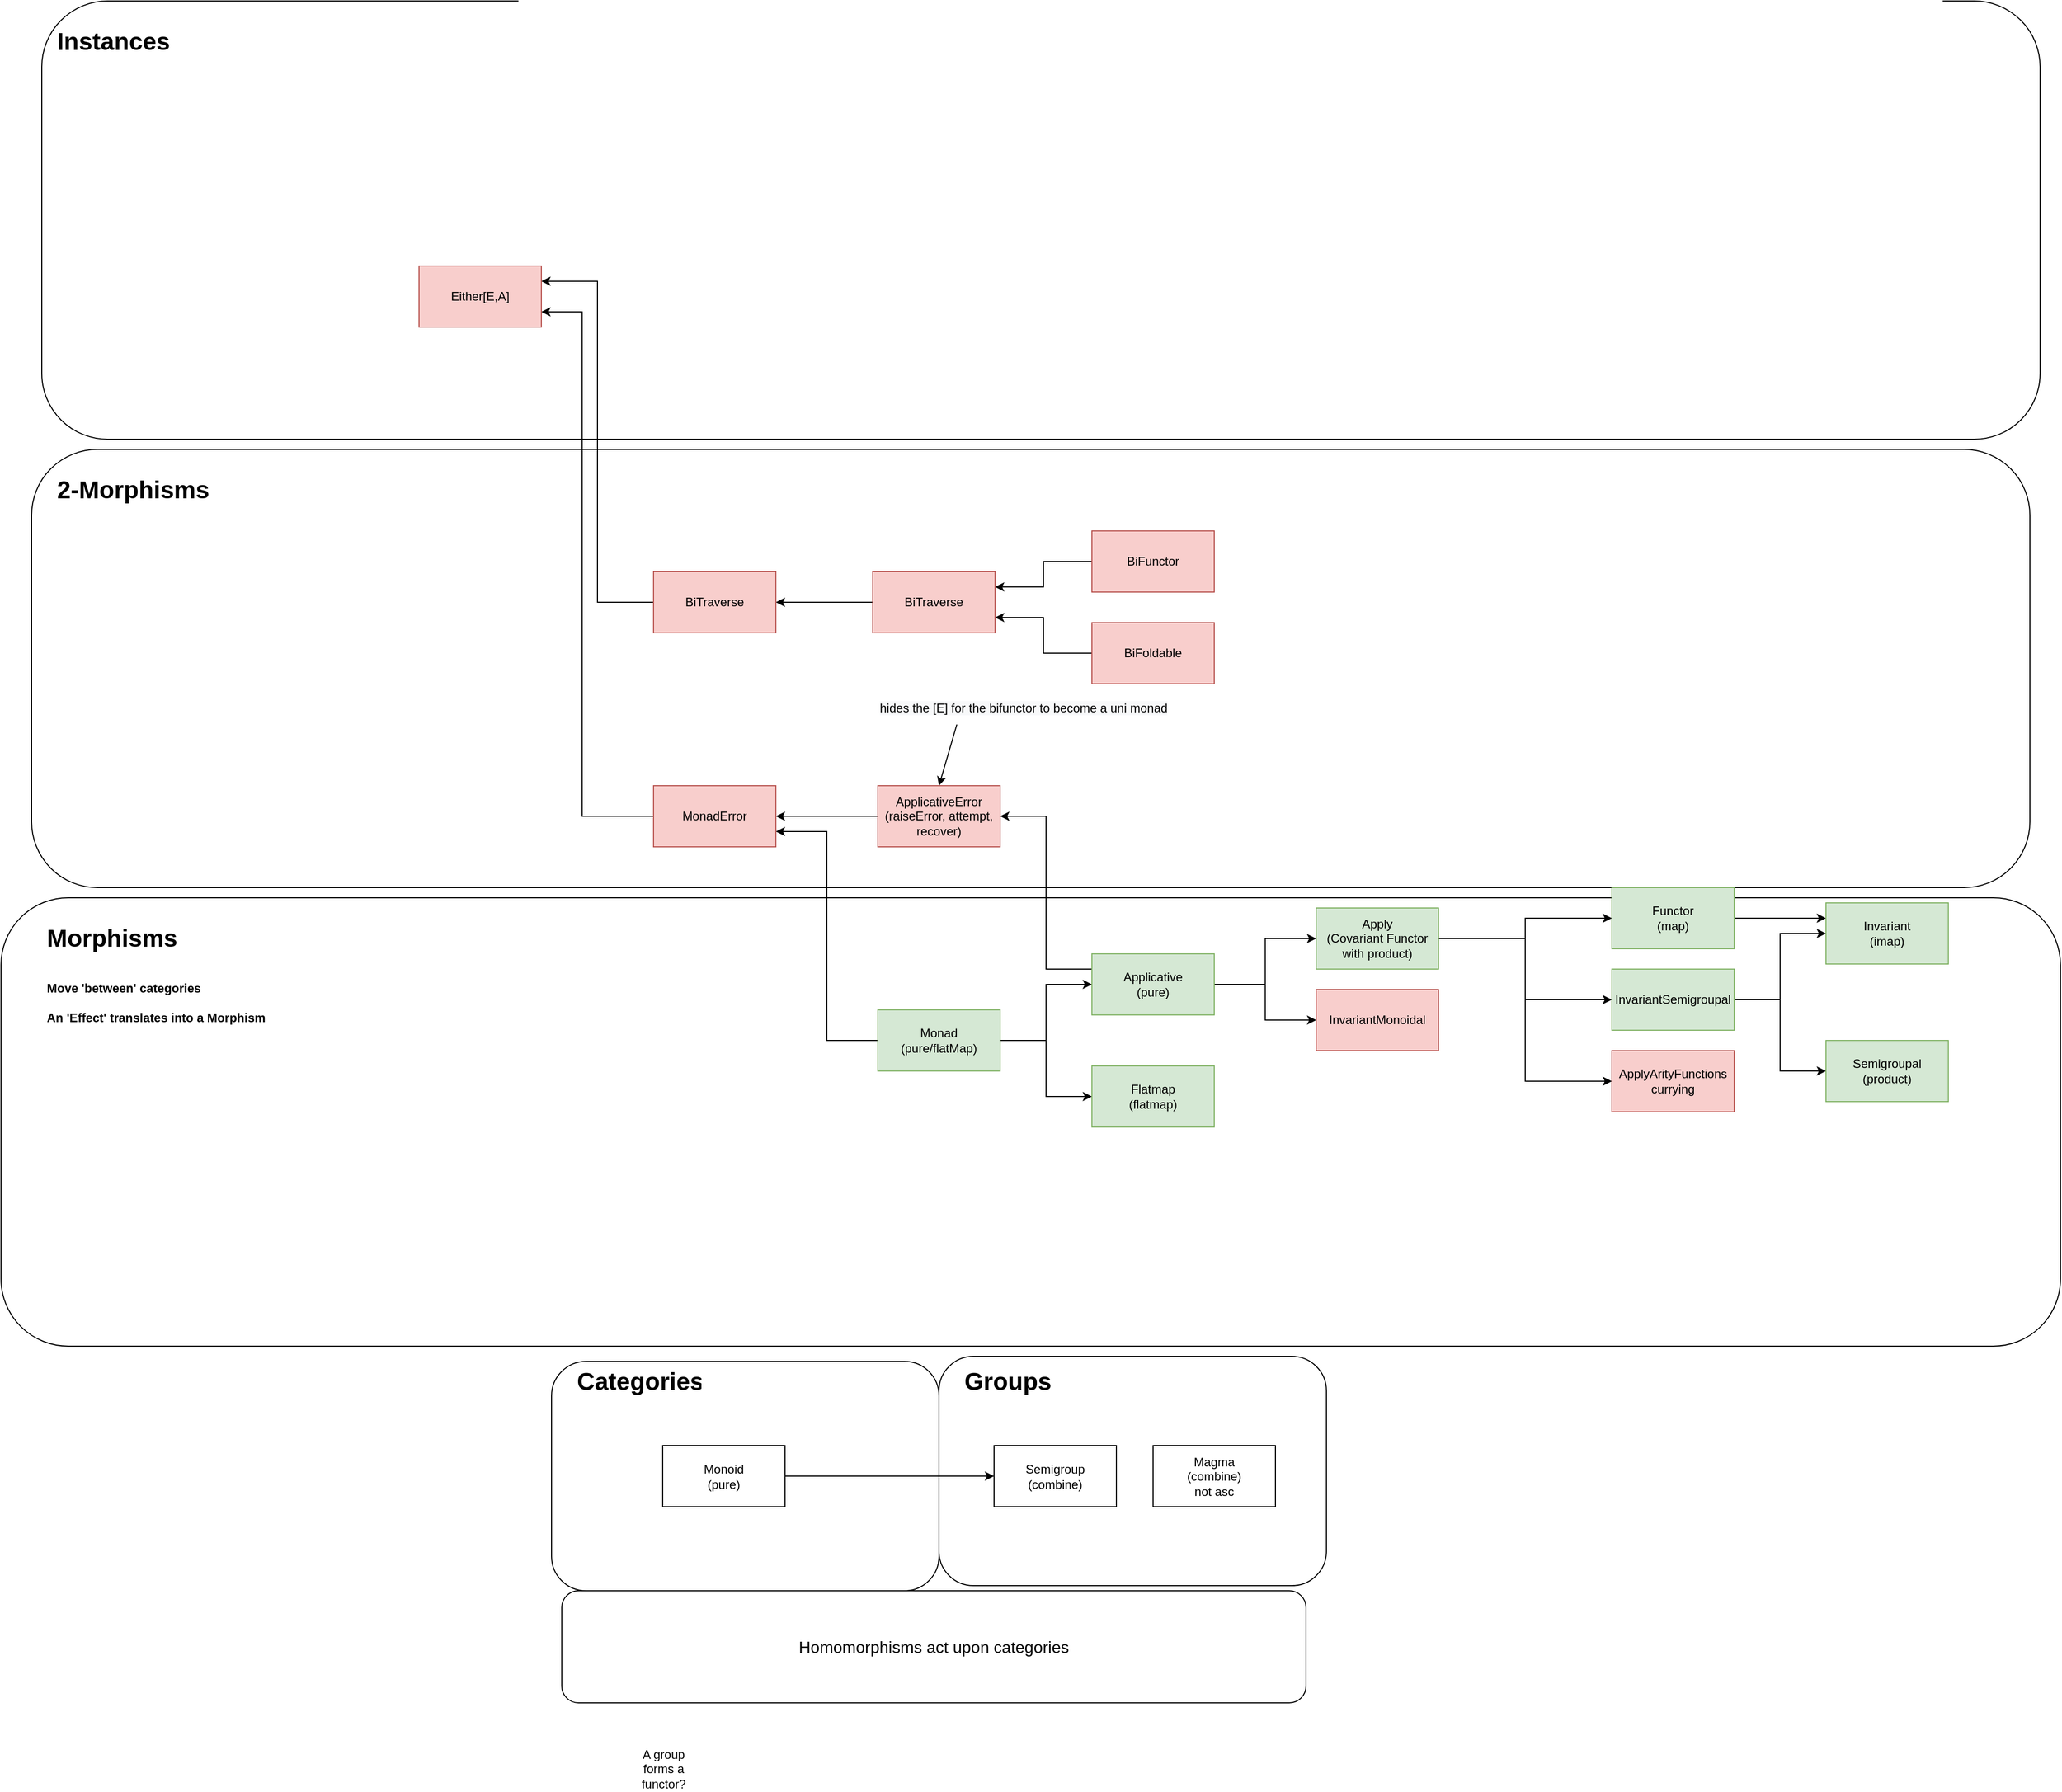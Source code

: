 <mxfile version="18.0.0" type="device" pages="5"><diagram id="tPDxc9v9lSpUtl4Dx5MV" name="Initial Big Picture"><mxGraphModel dx="3039" dy="2923" grid="1" gridSize="10" guides="1" tooltips="1" connect="1" arrows="1" fold="1" page="1" pageScale="1" pageWidth="827" pageHeight="1169" math="0" shadow="0"><root><mxCell id="0"/><mxCell id="1" parent="0"/><mxCell id="ZTy6YC7cmcePrKpkChAu-18" value="" style="rounded=1;whiteSpace=wrap;html=1;" vertex="1" parent="1"><mxGeometry x="-520" y="-780" width="1960" height="430" as="geometry"/></mxCell><mxCell id="ZTy6YC7cmcePrKpkChAu-5" value="" style="rounded=1;whiteSpace=wrap;html=1;" vertex="1" parent="1"><mxGeometry x="-530" y="-340" width="1960" height="430" as="geometry"/></mxCell><mxCell id="SYRuZCGkE4XY62bZMih8-19" value="" style="rounded=1;whiteSpace=wrap;html=1;fontSize=12;" parent="1" vertex="1"><mxGeometry x="360" y="550" width="380" height="225" as="geometry"/></mxCell><mxCell id="SYRuZCGkE4XY62bZMih8-18" value="" style="rounded=1;whiteSpace=wrap;html=1;fontSize=12;" parent="1" vertex="1"><mxGeometry x="-20" y="555" width="380" height="225" as="geometry"/></mxCell><mxCell id="SYRuZCGkE4XY62bZMih8-17" value="" style="rounded=1;whiteSpace=wrap;html=1;fontSize=12;" parent="1" vertex="1"><mxGeometry x="-560" y="100" width="2020" height="440" as="geometry"/></mxCell><mxCell id="SYRuZCGkE4XY62bZMih8-8" style="edgeStyle=orthogonalEdgeStyle;rounded=0;orthogonalLoop=1;jettySize=auto;html=1;exitX=1;exitY=0.5;exitDx=0;exitDy=0;entryX=0;entryY=0.5;entryDx=0;entryDy=0;" parent="1" source="SYRuZCGkE4XY62bZMih8-2" target="SYRuZCGkE4XY62bZMih8-4" edge="1"><mxGeometry relative="1" as="geometry"/></mxCell><mxCell id="SYRuZCGkE4XY62bZMih8-9" style="edgeStyle=orthogonalEdgeStyle;rounded=0;orthogonalLoop=1;jettySize=auto;html=1;exitX=1;exitY=0.5;exitDx=0;exitDy=0;entryX=0;entryY=0.5;entryDx=0;entryDy=0;" parent="1" source="SYRuZCGkE4XY62bZMih8-2" target="SYRuZCGkE4XY62bZMih8-5" edge="1"><mxGeometry relative="1" as="geometry"/></mxCell><mxCell id="ZTy6YC7cmcePrKpkChAu-13" style="edgeStyle=orthogonalEdgeStyle;rounded=0;orthogonalLoop=1;jettySize=auto;html=1;exitX=0;exitY=0.5;exitDx=0;exitDy=0;entryX=1;entryY=0.75;entryDx=0;entryDy=0;" edge="1" parent="1" source="SYRuZCGkE4XY62bZMih8-2" target="ZTy6YC7cmcePrKpkChAu-11"><mxGeometry relative="1" as="geometry"/></mxCell><mxCell id="SYRuZCGkE4XY62bZMih8-2" value="Monad&lt;br&gt;(pure/flatMap)" style="rounded=0;whiteSpace=wrap;html=1;fillColor=#d5e8d4;strokeColor=#82b366;" parent="1" vertex="1"><mxGeometry x="300" y="210" width="120" height="60" as="geometry"/></mxCell><mxCell id="PZJYlTm5zODsS6bDQU0A-1" style="edgeStyle=orthogonalEdgeStyle;rounded=0;orthogonalLoop=1;jettySize=auto;html=1;exitX=1;exitY=0.5;exitDx=0;exitDy=0;entryX=0;entryY=0.25;entryDx=0;entryDy=0;" parent="1" source="SYRuZCGkE4XY62bZMih8-3" target="IX9wRJVFFyIBy6qrrsnu-10" edge="1"><mxGeometry relative="1" as="geometry"/></mxCell><mxCell id="SYRuZCGkE4XY62bZMih8-3" value="Functor&lt;br&gt;(map)" style="rounded=0;whiteSpace=wrap;html=1;fillColor=#d5e8d4;strokeColor=#82b366;" parent="1" vertex="1"><mxGeometry x="1020" y="90" width="120" height="60" as="geometry"/></mxCell><mxCell id="IX9wRJVFFyIBy6qrrsnu-5" style="edgeStyle=orthogonalEdgeStyle;rounded=0;orthogonalLoop=1;jettySize=auto;html=1;exitX=1;exitY=0.5;exitDx=0;exitDy=0;entryX=0;entryY=0.5;entryDx=0;entryDy=0;" parent="1" source="SYRuZCGkE4XY62bZMih8-4" target="IX9wRJVFFyIBy6qrrsnu-1" edge="1"><mxGeometry relative="1" as="geometry"/></mxCell><mxCell id="IX9wRJVFFyIBy6qrrsnu-6" style="edgeStyle=orthogonalEdgeStyle;rounded=0;orthogonalLoop=1;jettySize=auto;html=1;exitX=1;exitY=0.5;exitDx=0;exitDy=0;entryX=0;entryY=0.5;entryDx=0;entryDy=0;" parent="1" source="SYRuZCGkE4XY62bZMih8-4" target="IX9wRJVFFyIBy6qrrsnu-2" edge="1"><mxGeometry relative="1" as="geometry"/></mxCell><mxCell id="ZTy6YC7cmcePrKpkChAu-10" style="edgeStyle=orthogonalEdgeStyle;rounded=0;orthogonalLoop=1;jettySize=auto;html=1;exitX=0;exitY=0.25;exitDx=0;exitDy=0;entryX=1;entryY=0.5;entryDx=0;entryDy=0;" edge="1" parent="1" source="SYRuZCGkE4XY62bZMih8-4" target="ZTy6YC7cmcePrKpkChAu-6"><mxGeometry relative="1" as="geometry"/></mxCell><mxCell id="SYRuZCGkE4XY62bZMih8-4" value="Applicative&lt;br&gt;(pure)" style="rounded=0;whiteSpace=wrap;html=1;fillColor=#d5e8d4;strokeColor=#82b366;" parent="1" vertex="1"><mxGeometry x="510" y="155" width="120" height="60" as="geometry"/></mxCell><mxCell id="SYRuZCGkE4XY62bZMih8-5" value="Flatmap&lt;br&gt;(flatmap)" style="rounded=0;whiteSpace=wrap;html=1;fillColor=#d5e8d4;strokeColor=#82b366;" parent="1" vertex="1"><mxGeometry x="510" y="265" width="120" height="60" as="geometry"/></mxCell><mxCell id="SYRuZCGkE4XY62bZMih8-12" style="edgeStyle=orthogonalEdgeStyle;rounded=0;orthogonalLoop=1;jettySize=auto;html=1;exitX=1;exitY=0.5;exitDx=0;exitDy=0;entryX=0;entryY=0.5;entryDx=0;entryDy=0;" parent="1" source="SYRuZCGkE4XY62bZMih8-10" target="SYRuZCGkE4XY62bZMih8-11" edge="1"><mxGeometry relative="1" as="geometry"/></mxCell><mxCell id="SYRuZCGkE4XY62bZMih8-10" value="Monoid&lt;br&gt;(pure)" style="rounded=0;whiteSpace=wrap;html=1;" parent="1" vertex="1"><mxGeometry x="89" y="637.5" width="120" height="60" as="geometry"/></mxCell><mxCell id="SYRuZCGkE4XY62bZMih8-11" value="Semigroup&lt;br&gt;(combine)" style="rounded=0;whiteSpace=wrap;html=1;" parent="1" vertex="1"><mxGeometry x="414" y="637.5" width="120" height="60" as="geometry"/></mxCell><mxCell id="SYRuZCGkE4XY62bZMih8-15" value="&lt;h1&gt;&lt;font style=&quot;font-size: 24px;&quot;&gt;Morphisms&lt;br&gt;&lt;/font&gt;&lt;/h1&gt;&lt;h1&gt;&lt;font style=&quot;font-size: 12px;&quot;&gt;Move 'between' categories&lt;br&gt;An 'Effect' translates into a Morphism&lt;br&gt;&lt;/font&gt;&lt;/h1&gt;" style="text;html=1;strokeColor=none;fillColor=none;spacing=5;spacingTop=-20;whiteSpace=wrap;overflow=hidden;rounded=0;" parent="1" vertex="1"><mxGeometry x="-520" y="120" width="290" height="110" as="geometry"/></mxCell><mxCell id="SYRuZCGkE4XY62bZMih8-16" value="&lt;h1&gt;&lt;font style=&quot;&quot;&gt;Categories&lt;/font&gt;&lt;font style=&quot;font-size: 12px;&quot;&gt;&lt;br&gt;&lt;/font&gt;&lt;/h1&gt;" style="text;html=1;strokeColor=none;fillColor=none;spacing=5;spacingTop=-20;whiteSpace=wrap;overflow=hidden;rounded=0;" parent="1" vertex="1"><mxGeometry y="555" width="130" height="60" as="geometry"/></mxCell><mxCell id="SYRuZCGkE4XY62bZMih8-20" value="&lt;h1&gt;&lt;font style=&quot;&quot;&gt;Groups&lt;/font&gt;&lt;br&gt;&lt;/h1&gt;" style="text;html=1;strokeColor=none;fillColor=none;spacing=5;spacingTop=-20;whiteSpace=wrap;overflow=hidden;rounded=0;" parent="1" vertex="1"><mxGeometry x="380" y="555" width="130" height="60" as="geometry"/></mxCell><mxCell id="SYRuZCGkE4XY62bZMih8-22" value="&lt;font size=&quot;3&quot;&gt;Homomorphisms act upon categories&lt;/font&gt;" style="rounded=1;whiteSpace=wrap;html=1;fontSize=12;" parent="1" vertex="1"><mxGeometry x="-10" y="780" width="730" height="110" as="geometry"/></mxCell><mxCell id="IX9wRJVFFyIBy6qrrsnu-3" style="edgeStyle=orthogonalEdgeStyle;rounded=0;orthogonalLoop=1;jettySize=auto;html=1;exitX=1;exitY=0.5;exitDx=0;exitDy=0;" parent="1" source="IX9wRJVFFyIBy6qrrsnu-1" target="SYRuZCGkE4XY62bZMih8-3" edge="1"><mxGeometry relative="1" as="geometry"/></mxCell><mxCell id="IX9wRJVFFyIBy6qrrsnu-7" style="edgeStyle=orthogonalEdgeStyle;rounded=0;orthogonalLoop=1;jettySize=auto;html=1;exitX=1;exitY=0.5;exitDx=0;exitDy=0;entryX=0;entryY=0.5;entryDx=0;entryDy=0;" parent="1" source="IX9wRJVFFyIBy6qrrsnu-1" target="IX9wRJVFFyIBy6qrrsnu-4" edge="1"><mxGeometry relative="1" as="geometry"/></mxCell><mxCell id="IX9wRJVFFyIBy6qrrsnu-14" style="edgeStyle=orthogonalEdgeStyle;rounded=0;orthogonalLoop=1;jettySize=auto;html=1;exitX=1;exitY=0.5;exitDx=0;exitDy=0;entryX=0;entryY=0.5;entryDx=0;entryDy=0;" parent="1" source="IX9wRJVFFyIBy6qrrsnu-1" target="IX9wRJVFFyIBy6qrrsnu-8" edge="1"><mxGeometry relative="1" as="geometry"/></mxCell><mxCell id="IX9wRJVFFyIBy6qrrsnu-1" value="Apply&lt;br&gt;(Covariant Functor with product)" style="rounded=0;whiteSpace=wrap;html=1;fillColor=#d5e8d4;strokeColor=#82b366;" parent="1" vertex="1"><mxGeometry x="730" y="110" width="120" height="60" as="geometry"/></mxCell><mxCell id="IX9wRJVFFyIBy6qrrsnu-2" value="InvariantMonoidal" style="rounded=0;whiteSpace=wrap;html=1;fillColor=#f8cecc;strokeColor=#b85450;" parent="1" vertex="1"><mxGeometry x="730" y="190" width="120" height="60" as="geometry"/></mxCell><mxCell id="IX9wRJVFFyIBy6qrrsnu-11" style="edgeStyle=orthogonalEdgeStyle;rounded=0;orthogonalLoop=1;jettySize=auto;html=1;exitX=1;exitY=0.5;exitDx=0;exitDy=0;entryX=0;entryY=0.5;entryDx=0;entryDy=0;" parent="1" source="IX9wRJVFFyIBy6qrrsnu-4" target="IX9wRJVFFyIBy6qrrsnu-9" edge="1"><mxGeometry relative="1" as="geometry"/></mxCell><mxCell id="IX9wRJVFFyIBy6qrrsnu-12" style="edgeStyle=orthogonalEdgeStyle;rounded=0;orthogonalLoop=1;jettySize=auto;html=1;exitX=1;exitY=0.5;exitDx=0;exitDy=0;entryX=0;entryY=0.5;entryDx=0;entryDy=0;" parent="1" source="IX9wRJVFFyIBy6qrrsnu-4" target="IX9wRJVFFyIBy6qrrsnu-10" edge="1"><mxGeometry relative="1" as="geometry"/></mxCell><mxCell id="IX9wRJVFFyIBy6qrrsnu-4" value="InvariantSemigroupal&lt;br&gt;" style="rounded=0;whiteSpace=wrap;html=1;fillColor=#d5e8d4;strokeColor=#82b366;" parent="1" vertex="1"><mxGeometry x="1020" y="170" width="120" height="60" as="geometry"/></mxCell><mxCell id="IX9wRJVFFyIBy6qrrsnu-8" value="ApplyArityFunctions&lt;br&gt;currying" style="rounded=0;whiteSpace=wrap;html=1;fillColor=#f8cecc;strokeColor=#b85450;" parent="1" vertex="1"><mxGeometry x="1020" y="250" width="120" height="60" as="geometry"/></mxCell><mxCell id="IX9wRJVFFyIBy6qrrsnu-9" value="Semigroupal (product)" style="rounded=0;whiteSpace=wrap;html=1;fillColor=#d5e8d4;strokeColor=#82b366;" parent="1" vertex="1"><mxGeometry x="1230" y="240" width="120" height="60" as="geometry"/></mxCell><mxCell id="IX9wRJVFFyIBy6qrrsnu-10" value="Invariant &lt;br&gt;(imap)" style="rounded=0;whiteSpace=wrap;html=1;fillColor=#d5e8d4;strokeColor=#82b366;" parent="1" vertex="1"><mxGeometry x="1230" y="105" width="120" height="60" as="geometry"/></mxCell><mxCell id="IX9wRJVFFyIBy6qrrsnu-13" value="A group forms a functor?" style="text;html=1;strokeColor=none;fillColor=none;align=center;verticalAlign=middle;whiteSpace=wrap;rounded=0;" parent="1" vertex="1"><mxGeometry x="60" y="940" width="60" height="30" as="geometry"/></mxCell><mxCell id="RumCb3gB7w_LCwyLgDib-1" value="Magma&lt;br&gt;(combine)&lt;br&gt;not asc" style="rounded=0;whiteSpace=wrap;html=1;" parent="1" vertex="1"><mxGeometry x="570" y="637.5" width="120" height="60" as="geometry"/></mxCell><mxCell id="ZTy6YC7cmcePrKpkChAu-15" style="edgeStyle=orthogonalEdgeStyle;rounded=0;orthogonalLoop=1;jettySize=auto;html=1;exitX=0;exitY=0.5;exitDx=0;exitDy=0;entryX=1;entryY=0.25;entryDx=0;entryDy=0;fontSize=24;" edge="1" parent="1" source="ZTy6YC7cmcePrKpkChAu-1" target="ZTy6YC7cmcePrKpkChAu-3"><mxGeometry relative="1" as="geometry"/></mxCell><mxCell id="ZTy6YC7cmcePrKpkChAu-1" value="BiFunctor" style="rounded=0;whiteSpace=wrap;html=1;fillColor=#f8cecc;strokeColor=#b85450;" vertex="1" parent="1"><mxGeometry x="510" y="-260" width="120" height="60" as="geometry"/></mxCell><mxCell id="ZTy6YC7cmcePrKpkChAu-16" style="edgeStyle=orthogonalEdgeStyle;rounded=0;orthogonalLoop=1;jettySize=auto;html=1;exitX=0;exitY=0.5;exitDx=0;exitDy=0;entryX=1;entryY=0.75;entryDx=0;entryDy=0;fontSize=24;" edge="1" parent="1" source="ZTy6YC7cmcePrKpkChAu-2" target="ZTy6YC7cmcePrKpkChAu-3"><mxGeometry relative="1" as="geometry"/></mxCell><mxCell id="ZTy6YC7cmcePrKpkChAu-2" value="BiFoldable" style="rounded=0;whiteSpace=wrap;html=1;fillColor=#f8cecc;strokeColor=#b85450;" vertex="1" parent="1"><mxGeometry x="510" y="-170" width="120" height="60" as="geometry"/></mxCell><mxCell id="ZTy6YC7cmcePrKpkChAu-17" style="edgeStyle=orthogonalEdgeStyle;rounded=0;orthogonalLoop=1;jettySize=auto;html=1;exitX=0;exitY=0.5;exitDx=0;exitDy=0;entryX=1;entryY=0.5;entryDx=0;entryDy=0;fontSize=24;" edge="1" parent="1" source="ZTy6YC7cmcePrKpkChAu-3" target="ZTy6YC7cmcePrKpkChAu-4"><mxGeometry relative="1" as="geometry"/></mxCell><mxCell id="ZTy6YC7cmcePrKpkChAu-3" value="BiTraverse" style="rounded=0;whiteSpace=wrap;html=1;fillColor=#f8cecc;strokeColor=#b85450;" vertex="1" parent="1"><mxGeometry x="295" y="-220" width="120" height="60" as="geometry"/></mxCell><mxCell id="ZTy6YC7cmcePrKpkChAu-21" style="edgeStyle=orthogonalEdgeStyle;rounded=0;orthogonalLoop=1;jettySize=auto;html=1;exitX=0;exitY=0.5;exitDx=0;exitDy=0;entryX=1;entryY=0.25;entryDx=0;entryDy=0;fontSize=24;" edge="1" parent="1" source="ZTy6YC7cmcePrKpkChAu-4" target="ZTy6YC7cmcePrKpkChAu-20"><mxGeometry relative="1" as="geometry"/></mxCell><mxCell id="ZTy6YC7cmcePrKpkChAu-4" value="BiTraverse" style="rounded=0;whiteSpace=wrap;html=1;fillColor=#f8cecc;strokeColor=#b85450;" vertex="1" parent="1"><mxGeometry x="80" y="-220" width="120" height="60" as="geometry"/></mxCell><mxCell id="ZTy6YC7cmcePrKpkChAu-12" style="edgeStyle=orthogonalEdgeStyle;rounded=0;orthogonalLoop=1;jettySize=auto;html=1;exitX=0;exitY=0.5;exitDx=0;exitDy=0;entryX=1;entryY=0.5;entryDx=0;entryDy=0;" edge="1" parent="1" source="ZTy6YC7cmcePrKpkChAu-6" target="ZTy6YC7cmcePrKpkChAu-11"><mxGeometry relative="1" as="geometry"/></mxCell><mxCell id="ZTy6YC7cmcePrKpkChAu-6" value="ApplicativeError&lt;br&gt;(raiseError, attempt, recover)&lt;br&gt;" style="rounded=0;whiteSpace=wrap;html=1;fillColor=#f8cecc;strokeColor=#b85450;" vertex="1" parent="1"><mxGeometry x="300" y="-10" width="120" height="60" as="geometry"/></mxCell><mxCell id="ZTy6YC7cmcePrKpkChAu-7" value="&lt;meta charset=&quot;utf-8&quot;&gt;&lt;span style=&quot;color: rgb(0, 0, 0); font-family: Helvetica; font-size: 12px; font-style: normal; font-variant-ligatures: normal; font-variant-caps: normal; font-weight: 400; letter-spacing: normal; orphans: 2; text-align: center; text-indent: 0px; text-transform: none; widows: 2; word-spacing: 0px; -webkit-text-stroke-width: 0px; background-color: rgb(248, 249, 250); text-decoration-thickness: initial; text-decoration-style: initial; text-decoration-color: initial; float: none; display: inline !important;&quot;&gt;hides the [E] for the bifunctor to become a uni monad&lt;/span&gt;" style="text;whiteSpace=wrap;html=1;" vertex="1" parent="1"><mxGeometry x="300" y="-100" width="310" height="30" as="geometry"/></mxCell><mxCell id="ZTy6YC7cmcePrKpkChAu-8" value="" style="endArrow=classic;html=1;rounded=0;entryX=0.5;entryY=0;entryDx=0;entryDy=0;exitX=0.25;exitY=1;exitDx=0;exitDy=0;" edge="1" parent="1" source="ZTy6YC7cmcePrKpkChAu-7" target="ZTy6YC7cmcePrKpkChAu-6"><mxGeometry width="50" height="50" relative="1" as="geometry"><mxPoint x="190" y="-170" as="sourcePoint"/><mxPoint x="240" y="-220" as="targetPoint"/></mxGeometry></mxCell><mxCell id="ZTy6YC7cmcePrKpkChAu-22" style="edgeStyle=orthogonalEdgeStyle;rounded=0;orthogonalLoop=1;jettySize=auto;html=1;exitX=0;exitY=0.5;exitDx=0;exitDy=0;entryX=1;entryY=0.75;entryDx=0;entryDy=0;fontSize=24;" edge="1" parent="1" source="ZTy6YC7cmcePrKpkChAu-11" target="ZTy6YC7cmcePrKpkChAu-20"><mxGeometry relative="1" as="geometry"><Array as="points"><mxPoint x="10" y="20"/><mxPoint x="10" y="-475"/></Array></mxGeometry></mxCell><mxCell id="ZTy6YC7cmcePrKpkChAu-11" value="MonadError" style="rounded=0;whiteSpace=wrap;html=1;fillColor=#f8cecc;strokeColor=#b85450;" vertex="1" parent="1"><mxGeometry x="80" y="-10" width="120" height="60" as="geometry"/></mxCell><mxCell id="ZTy6YC7cmcePrKpkChAu-14" value="&lt;h1&gt;&lt;span style=&quot;background-color: initial;&quot;&gt;2-Morphisms&lt;br&gt;&lt;/span&gt;&lt;font style=&quot;font-size: 12px;&quot;&gt;&lt;br&gt;&lt;/font&gt;&lt;/h1&gt;" style="text;html=1;strokeColor=none;fillColor=none;spacing=5;spacingTop=-20;whiteSpace=wrap;overflow=hidden;rounded=0;" vertex="1" parent="1"><mxGeometry x="-510" y="-320" width="290" height="110" as="geometry"/></mxCell><mxCell id="ZTy6YC7cmcePrKpkChAu-19" value="&lt;h1&gt;&lt;font style=&quot;font-size: 24px;&quot;&gt;Instances&lt;/font&gt;&lt;/h1&gt;" style="text;html=1;strokeColor=none;fillColor=none;spacing=5;spacingTop=-20;whiteSpace=wrap;overflow=hidden;rounded=0;" vertex="1" parent="1"><mxGeometry x="-510" y="-760" width="290" height="110" as="geometry"/></mxCell><mxCell id="ZTy6YC7cmcePrKpkChAu-20" value="Either[E,A]" style="rounded=0;whiteSpace=wrap;html=1;fillColor=#f8cecc;strokeColor=#b85450;" vertex="1" parent="1"><mxGeometry x="-150" y="-520" width="120" height="60" as="geometry"/></mxCell></root></mxGraphModel></diagram><diagram id="b0HI96TgTr0dLWQZUHEw" name="Big Picture"><mxGraphModel dx="1426" dy="877" grid="0" gridSize="10" guides="1" tooltips="1" connect="1" arrows="1" fold="1" page="1" pageScale="1" pageWidth="827" pageHeight="1169" math="0" shadow="0"><root><mxCell id="0"/><mxCell id="1" parent="0"/><mxCell id="6aege9vUrEC5udd8OsoR-3" style="edgeStyle=orthogonalEdgeStyle;rounded=0;orthogonalLoop=1;jettySize=auto;html=1;exitX=1;exitY=0.5;exitDx=0;exitDy=0;entryX=0;entryY=0.5;entryDx=0;entryDy=0;" edge="1" parent="1" source="DnUqw1J-jdT0VB_KGQ6Z-1" target="6aege9vUrEC5udd8OsoR-1"><mxGeometry relative="1" as="geometry"/></mxCell><mxCell id="DnUqw1J-jdT0VB_KGQ6Z-1" value="Semigroup&lt;br&gt;(combine asc)" style="rounded=1;whiteSpace=wrap;html=1;fillColor=none;" parent="1" vertex="1"><mxGeometry x="230" y="200" width="120" height="60" as="geometry"/></mxCell><mxCell id="6aege9vUrEC5udd8OsoR-1" value="Magma&lt;br&gt;(combine)" style="rounded=1;whiteSpace=wrap;html=1;fillColor=none;" vertex="1" parent="1"><mxGeometry x="390" y="200" width="120" height="60" as="geometry"/></mxCell></root></mxGraphModel></diagram><diagram id="SGkII9OIRVxXQt-IC64W" name="Semigroup"><mxGraphModel dx="1426" dy="877" grid="0" gridSize="10" guides="1" tooltips="1" connect="1" arrows="1" fold="1" page="1" pageScale="1" pageWidth="827" pageHeight="1169" math="0" shadow="0"><root><mxCell id="0"/><mxCell id="1" parent="0"/><mxCell id="dTp3edUkvN5mdYouTAMH-1" value="1" style="ellipse;whiteSpace=wrap;html=1;aspect=fixed;fillColor=none;" vertex="1" parent="1"><mxGeometry x="172" y="206" width="36" height="36" as="geometry"/></mxCell><mxCell id="dTp3edUkvN5mdYouTAMH-2" value="2" style="ellipse;whiteSpace=wrap;html=1;aspect=fixed;fillColor=none;" vertex="1" parent="1"><mxGeometry x="232" y="206" width="36" height="36" as="geometry"/></mxCell><mxCell id="dTp3edUkvN5mdYouTAMH-3" value="3" style="ellipse;whiteSpace=wrap;html=1;aspect=fixed;fillColor=none;" vertex="1" parent="1"><mxGeometry x="298" y="206" width="36" height="36" as="geometry"/></mxCell><mxCell id="dTp3edUkvN5mdYouTAMH-4" value="n" style="ellipse;whiteSpace=wrap;html=1;aspect=fixed;fillColor=none;" vertex="1" parent="1"><mxGeometry x="439" y="206" width="36" height="36" as="geometry"/></mxCell><mxCell id="dTp3edUkvN5mdYouTAMH-5" value="..." style="text;html=1;align=center;verticalAlign=middle;resizable=0;points=[];autosize=1;strokeColor=none;fillColor=none;" vertex="1" parent="1"><mxGeometry x="377" y="215" width="20" height="18" as="geometry"/></mxCell><mxCell id="dTp3edUkvN5mdYouTAMH-6" value="&lt;h1&gt;Ν&lt;/h1&gt;&lt;p&gt;Positive whole numbers&lt;/p&gt;" style="text;html=1;strokeColor=none;fillColor=none;spacing=5;spacingTop=-20;whiteSpace=wrap;overflow=hidden;rounded=0;" vertex="1" parent="1"><mxGeometry x="12" y="114" width="190" height="75" as="geometry"/></mxCell><mxCell id="dTp3edUkvN5mdYouTAMH-12" value="&lt;h1&gt;Addition&lt;/h1&gt;&lt;p&gt;&lt;br&gt;&lt;/p&gt;" style="text;html=1;strokeColor=none;fillColor=none;spacing=5;spacingTop=-20;whiteSpace=wrap;overflow=hidden;rounded=0;" vertex="1" parent="1"><mxGeometry x="12" y="290" width="190" height="42" as="geometry"/></mxCell><mxCell id="dTp3edUkvN5mdYouTAMH-13" value="x" style="ellipse;whiteSpace=wrap;html=1;aspect=fixed;fillColor=none;" vertex="1" parent="1"><mxGeometry x="172" y="363.5" width="36" height="36" as="geometry"/></mxCell><mxCell id="dTp3edUkvN5mdYouTAMH-14" value="z" style="ellipse;whiteSpace=wrap;html=1;aspect=fixed;fillColor=none;" vertex="1" parent="1"><mxGeometry x="318" y="389" width="36" height="36" as="geometry"/></mxCell><mxCell id="dTp3edUkvN5mdYouTAMH-15" value="y" style="ellipse;whiteSpace=wrap;html=1;aspect=fixed;fillColor=none;" vertex="1" parent="1"><mxGeometry x="172" y="418.5" width="36" height="36" as="geometry"/></mxCell><mxCell id="dTp3edUkvN5mdYouTAMH-22" style="edgeStyle=orthogonalEdgeStyle;rounded=0;orthogonalLoop=1;jettySize=auto;html=1;exitX=1;exitY=0.5;exitDx=0;exitDy=0;entryX=0;entryY=0.5;entryDx=0;entryDy=0;" edge="1" parent="1" source="dTp3edUkvN5mdYouTAMH-16" target="dTp3edUkvN5mdYouTAMH-14"><mxGeometry relative="1" as="geometry"/></mxCell><mxCell id="dTp3edUkvN5mdYouTAMH-16" value="f" style="triangle;whiteSpace=wrap;html=1;fillColor=none;" vertex="1" parent="1"><mxGeometry x="223" y="367" width="60" height="80" as="geometry"/></mxCell><mxCell id="dTp3edUkvN5mdYouTAMH-19" value="" style="endArrow=none;html=1;rounded=0;entryX=0;entryY=0.25;entryDx=0;entryDy=0;exitX=1;exitY=0.5;exitDx=0;exitDy=0;" edge="1" parent="1" source="dTp3edUkvN5mdYouTAMH-13" target="dTp3edUkvN5mdYouTAMH-16"><mxGeometry width="50" height="50" relative="1" as="geometry"><mxPoint x="32" y="471" as="sourcePoint"/><mxPoint x="82" y="421" as="targetPoint"/></mxGeometry></mxCell><mxCell id="dTp3edUkvN5mdYouTAMH-21" value="" style="endArrow=none;html=1;rounded=0;entryX=0;entryY=0.75;entryDx=0;entryDy=0;exitX=1;exitY=0.5;exitDx=0;exitDy=0;" edge="1" parent="1" source="dTp3edUkvN5mdYouTAMH-15" target="dTp3edUkvN5mdYouTAMH-16"><mxGeometry width="50" height="50" relative="1" as="geometry"><mxPoint x="218" y="391.5" as="sourcePoint"/><mxPoint x="233" y="397" as="targetPoint"/></mxGeometry></mxCell><mxCell id="dTp3edUkvN5mdYouTAMH-23" value="&lt;h1&gt;N &amp;amp; Addition&lt;/h1&gt;&lt;p&gt;Form a Semigroup&lt;/p&gt;" style="text;html=1;strokeColor=none;fillColor=none;spacing=5;spacingTop=-20;whiteSpace=wrap;overflow=hidden;rounded=0;" vertex="1" parent="1"><mxGeometry x="12" y="512" width="190" height="75" as="geometry"/></mxCell><mxCell id="dTp3edUkvN5mdYouTAMH-27" style="rounded=0;orthogonalLoop=1;jettySize=auto;html=1;exitX=1;exitY=0.5;exitDx=0;exitDy=0;entryX=0;entryY=0.5;entryDx=0;entryDy=0;" edge="1" parent="1" source="dTp3edUkvN5mdYouTAMH-24" target="dTp3edUkvN5mdYouTAMH-26"><mxGeometry relative="1" as="geometry"/></mxCell><mxCell id="dTp3edUkvN5mdYouTAMH-33" style="rounded=0;orthogonalLoop=1;jettySize=auto;html=1;exitX=0.5;exitY=0;exitDx=0;exitDy=0;entryX=0.5;entryY=1;entryDx=0;entryDy=0;" edge="1" parent="1" source="dTp3edUkvN5mdYouTAMH-24" target="dTp3edUkvN5mdYouTAMH-29"><mxGeometry relative="1" as="geometry"/></mxCell><mxCell id="dTp3edUkvN5mdYouTAMH-24" value="1" style="ellipse;whiteSpace=wrap;html=1;aspect=fixed;fillColor=none;" vertex="1" parent="1"><mxGeometry x="265" y="600" width="36" height="36" as="geometry"/></mxCell><mxCell id="dTp3edUkvN5mdYouTAMH-28" style="rounded=0;orthogonalLoop=1;jettySize=auto;html=1;exitX=1;exitY=0.5;exitDx=0;exitDy=0;entryX=0;entryY=0.5;entryDx=0;entryDy=0;" edge="1" parent="1" source="dTp3edUkvN5mdYouTAMH-25" target="dTp3edUkvN5mdYouTAMH-26"><mxGeometry relative="1" as="geometry"/></mxCell><mxCell id="dTp3edUkvN5mdYouTAMH-36" style="rounded=0;orthogonalLoop=1;jettySize=auto;html=1;exitX=0.5;exitY=1;exitDx=0;exitDy=0;entryX=0.5;entryY=0;entryDx=0;entryDy=0;" edge="1" parent="1" source="dTp3edUkvN5mdYouTAMH-25" target="dTp3edUkvN5mdYouTAMH-34"><mxGeometry relative="1" as="geometry"/></mxCell><mxCell id="dTp3edUkvN5mdYouTAMH-25" value="2" style="ellipse;whiteSpace=wrap;html=1;aspect=fixed;fillColor=none;" vertex="1" parent="1"><mxGeometry x="265" y="674" width="36" height="36" as="geometry"/></mxCell><mxCell id="dTp3edUkvN5mdYouTAMH-32" style="rounded=0;orthogonalLoop=1;jettySize=auto;html=1;exitX=0.5;exitY=0;exitDx=0;exitDy=0;entryX=0.5;entryY=1;entryDx=0;entryDy=0;" edge="1" parent="1" source="dTp3edUkvN5mdYouTAMH-26" target="dTp3edUkvN5mdYouTAMH-29"><mxGeometry relative="1" as="geometry"/></mxCell><mxCell id="dTp3edUkvN5mdYouTAMH-35" style="rounded=0;orthogonalLoop=1;jettySize=auto;html=1;exitX=1;exitY=1;exitDx=0;exitDy=0;entryX=0.5;entryY=0;entryDx=0;entryDy=0;" edge="1" parent="1" source="dTp3edUkvN5mdYouTAMH-26" target="dTp3edUkvN5mdYouTAMH-34"><mxGeometry relative="1" as="geometry"/></mxCell><mxCell id="dTp3edUkvN5mdYouTAMH-26" value="3" style="ellipse;whiteSpace=wrap;html=1;aspect=fixed;fillColor=none;" vertex="1" parent="1"><mxGeometry x="407" y="638" width="36" height="36" as="geometry"/></mxCell><mxCell id="dTp3edUkvN5mdYouTAMH-29" value="4" style="ellipse;whiteSpace=wrap;html=1;aspect=fixed;fillColor=none;" vertex="1" parent="1"><mxGeometry x="388" y="522" width="36" height="36" as="geometry"/></mxCell><mxCell id="dTp3edUkvN5mdYouTAMH-34" value="5" style="ellipse;whiteSpace=wrap;html=1;aspect=fixed;fillColor=none;" vertex="1" parent="1"><mxGeometry x="388" y="741" width="36" height="36" as="geometry"/></mxCell></root></mxGraphModel></diagram><diagram name="Monoid" id="vefj43O5ULthKPkwOIeR"><mxGraphModel dx="1426" dy="877" grid="0" gridSize="10" guides="1" tooltips="1" connect="1" arrows="1" fold="1" page="1" pageScale="1" pageWidth="827" pageHeight="1169" math="0" shadow="0"><root><mxCell id="TyEAHwI1aX7uHOChzdWn-0"/><mxCell id="TyEAHwI1aX7uHOChzdWn-1" parent="TyEAHwI1aX7uHOChzdWn-0"/><mxCell id="TyEAHwI1aX7uHOChzdWn-2" value="1" style="ellipse;whiteSpace=wrap;html=1;aspect=fixed;fillColor=none;" vertex="1" parent="TyEAHwI1aX7uHOChzdWn-1"><mxGeometry x="172" y="206" width="36" height="36" as="geometry"/></mxCell><mxCell id="TyEAHwI1aX7uHOChzdWn-3" value="2" style="ellipse;whiteSpace=wrap;html=1;aspect=fixed;fillColor=none;" vertex="1" parent="TyEAHwI1aX7uHOChzdWn-1"><mxGeometry x="232" y="206" width="36" height="36" as="geometry"/></mxCell><mxCell id="TyEAHwI1aX7uHOChzdWn-4" value="3" style="ellipse;whiteSpace=wrap;html=1;aspect=fixed;fillColor=none;" vertex="1" parent="TyEAHwI1aX7uHOChzdWn-1"><mxGeometry x="298" y="206" width="36" height="36" as="geometry"/></mxCell><mxCell id="TyEAHwI1aX7uHOChzdWn-5" value="n" style="ellipse;whiteSpace=wrap;html=1;aspect=fixed;fillColor=none;" vertex="1" parent="TyEAHwI1aX7uHOChzdWn-1"><mxGeometry x="439" y="206" width="36" height="36" as="geometry"/></mxCell><mxCell id="TyEAHwI1aX7uHOChzdWn-6" value="..." style="text;html=1;align=center;verticalAlign=middle;resizable=0;points=[];autosize=1;strokeColor=none;fillColor=none;" vertex="1" parent="TyEAHwI1aX7uHOChzdWn-1"><mxGeometry x="377" y="215" width="20" height="18" as="geometry"/></mxCell><mxCell id="TyEAHwI1aX7uHOChzdWn-7" value="&lt;h1&gt;Ν&lt;font size=&quot;3&quot;&gt;0&lt;/font&gt;&lt;/h1&gt;&lt;p&gt;Positive whole numbers plus zero&lt;/p&gt;" style="text;html=1;strokeColor=none;fillColor=none;spacing=5;spacingTop=-20;whiteSpace=wrap;overflow=hidden;rounded=0;" vertex="1" parent="TyEAHwI1aX7uHOChzdWn-1"><mxGeometry x="12" y="114" width="190" height="75" as="geometry"/></mxCell><mxCell id="TyEAHwI1aX7uHOChzdWn-8" value="&lt;h1&gt;Addition with identity&lt;/h1&gt;&lt;p&gt;&lt;br&gt;&lt;/p&gt;" style="text;html=1;strokeColor=none;fillColor=none;spacing=5;spacingTop=-20;whiteSpace=wrap;overflow=hidden;rounded=0;" vertex="1" parent="TyEAHwI1aX7uHOChzdWn-1"><mxGeometry x="12" y="290" width="340" height="42" as="geometry"/></mxCell><mxCell id="TyEAHwI1aX7uHOChzdWn-9" value="x" style="ellipse;whiteSpace=wrap;html=1;aspect=fixed;fillColor=none;" vertex="1" parent="TyEAHwI1aX7uHOChzdWn-1"><mxGeometry x="80" y="364" width="36" height="36" as="geometry"/></mxCell><mxCell id="TyEAHwI1aX7uHOChzdWn-10" value="z" style="ellipse;whiteSpace=wrap;html=1;aspect=fixed;fillColor=none;" vertex="1" parent="TyEAHwI1aX7uHOChzdWn-1"><mxGeometry x="226" y="389.5" width="36" height="36" as="geometry"/></mxCell><mxCell id="TyEAHwI1aX7uHOChzdWn-11" value="y" style="ellipse;whiteSpace=wrap;html=1;aspect=fixed;fillColor=none;" vertex="1" parent="TyEAHwI1aX7uHOChzdWn-1"><mxGeometry x="80" y="419" width="36" height="36" as="geometry"/></mxCell><mxCell id="TyEAHwI1aX7uHOChzdWn-12" style="edgeStyle=orthogonalEdgeStyle;rounded=0;orthogonalLoop=1;jettySize=auto;html=1;exitX=1;exitY=0.5;exitDx=0;exitDy=0;entryX=0;entryY=0.5;entryDx=0;entryDy=0;" edge="1" parent="TyEAHwI1aX7uHOChzdWn-1" source="TyEAHwI1aX7uHOChzdWn-13" target="TyEAHwI1aX7uHOChzdWn-10"><mxGeometry relative="1" as="geometry"/></mxCell><mxCell id="TyEAHwI1aX7uHOChzdWn-13" value="f" style="triangle;whiteSpace=wrap;html=1;fillColor=none;" vertex="1" parent="TyEAHwI1aX7uHOChzdWn-1"><mxGeometry x="131" y="367.5" width="60" height="80" as="geometry"/></mxCell><mxCell id="TyEAHwI1aX7uHOChzdWn-14" value="" style="endArrow=none;html=1;rounded=0;entryX=0;entryY=0.25;entryDx=0;entryDy=0;exitX=1;exitY=0.5;exitDx=0;exitDy=0;" edge="1" parent="TyEAHwI1aX7uHOChzdWn-1" source="TyEAHwI1aX7uHOChzdWn-9" target="TyEAHwI1aX7uHOChzdWn-13"><mxGeometry width="50" height="50" relative="1" as="geometry"><mxPoint x="-60" y="471.5" as="sourcePoint"/><mxPoint x="-10" y="421.5" as="targetPoint"/></mxGeometry></mxCell><mxCell id="TyEAHwI1aX7uHOChzdWn-15" value="" style="endArrow=none;html=1;rounded=0;entryX=0;entryY=0.75;entryDx=0;entryDy=0;exitX=1;exitY=0.5;exitDx=0;exitDy=0;" edge="1" parent="TyEAHwI1aX7uHOChzdWn-1" source="TyEAHwI1aX7uHOChzdWn-11" target="TyEAHwI1aX7uHOChzdWn-13"><mxGeometry width="50" height="50" relative="1" as="geometry"><mxPoint x="126" y="392" as="sourcePoint"/><mxPoint x="141" y="397.5" as="targetPoint"/></mxGeometry></mxCell><mxCell id="TyEAHwI1aX7uHOChzdWn-16" value="&lt;h1&gt;N&lt;font size=&quot;3&quot;&gt;0&lt;/font&gt; &amp;amp; Addition&lt;/h1&gt;&lt;p&gt;Form a Monoid&lt;/p&gt;" style="text;html=1;strokeColor=none;fillColor=none;spacing=5;spacingTop=-20;whiteSpace=wrap;overflow=hidden;rounded=0;" vertex="1" parent="TyEAHwI1aX7uHOChzdWn-1"><mxGeometry x="12" y="512" width="190" height="75" as="geometry"/></mxCell><mxCell id="TyEAHwI1aX7uHOChzdWn-17" style="rounded=0;orthogonalLoop=1;jettySize=auto;html=1;exitX=1;exitY=0.5;exitDx=0;exitDy=0;entryX=0;entryY=0.5;entryDx=0;entryDy=0;" edge="1" parent="TyEAHwI1aX7uHOChzdWn-1" source="TyEAHwI1aX7uHOChzdWn-19" target="TyEAHwI1aX7uHOChzdWn-25"><mxGeometry relative="1" as="geometry"/></mxCell><mxCell id="TyEAHwI1aX7uHOChzdWn-18" style="rounded=0;orthogonalLoop=1;jettySize=auto;html=1;exitX=0.5;exitY=0;exitDx=0;exitDy=0;entryX=0.5;entryY=1;entryDx=0;entryDy=0;" edge="1" parent="TyEAHwI1aX7uHOChzdWn-1" source="TyEAHwI1aX7uHOChzdWn-19" target="TyEAHwI1aX7uHOChzdWn-26"><mxGeometry relative="1" as="geometry"/></mxCell><mxCell id="TyEAHwI1aX7uHOChzdWn-19" value="1" style="ellipse;whiteSpace=wrap;html=1;aspect=fixed;fillColor=none;" vertex="1" parent="TyEAHwI1aX7uHOChzdWn-1"><mxGeometry x="270" y="681" width="36" height="36" as="geometry"/></mxCell><mxCell id="TyEAHwI1aX7uHOChzdWn-20" style="rounded=0;orthogonalLoop=1;jettySize=auto;html=1;exitX=1;exitY=0.5;exitDx=0;exitDy=0;entryX=0;entryY=0.5;entryDx=0;entryDy=0;" edge="1" parent="TyEAHwI1aX7uHOChzdWn-1" source="TyEAHwI1aX7uHOChzdWn-22" target="TyEAHwI1aX7uHOChzdWn-25"><mxGeometry relative="1" as="geometry"/></mxCell><mxCell id="TyEAHwI1aX7uHOChzdWn-21" style="rounded=0;orthogonalLoop=1;jettySize=auto;html=1;exitX=0.5;exitY=1;exitDx=0;exitDy=0;entryX=0.5;entryY=0;entryDx=0;entryDy=0;" edge="1" parent="TyEAHwI1aX7uHOChzdWn-1" source="TyEAHwI1aX7uHOChzdWn-22" target="TyEAHwI1aX7uHOChzdWn-27"><mxGeometry relative="1" as="geometry"/></mxCell><mxCell id="TyEAHwI1aX7uHOChzdWn-22" value="2" style="ellipse;whiteSpace=wrap;html=1;aspect=fixed;fillColor=none;" vertex="1" parent="TyEAHwI1aX7uHOChzdWn-1"><mxGeometry x="270" y="755" width="36" height="36" as="geometry"/></mxCell><mxCell id="TyEAHwI1aX7uHOChzdWn-23" style="rounded=0;orthogonalLoop=1;jettySize=auto;html=1;exitX=0.5;exitY=0;exitDx=0;exitDy=0;entryX=0.5;entryY=1;entryDx=0;entryDy=0;" edge="1" parent="TyEAHwI1aX7uHOChzdWn-1" source="TyEAHwI1aX7uHOChzdWn-25" target="TyEAHwI1aX7uHOChzdWn-26"><mxGeometry relative="1" as="geometry"/></mxCell><mxCell id="TyEAHwI1aX7uHOChzdWn-24" style="rounded=0;orthogonalLoop=1;jettySize=auto;html=1;exitX=1;exitY=1;exitDx=0;exitDy=0;entryX=0.5;entryY=0;entryDx=0;entryDy=0;" edge="1" parent="TyEAHwI1aX7uHOChzdWn-1" source="TyEAHwI1aX7uHOChzdWn-25" target="TyEAHwI1aX7uHOChzdWn-27"><mxGeometry relative="1" as="geometry"/></mxCell><mxCell id="TyEAHwI1aX7uHOChzdWn-25" value="3" style="ellipse;whiteSpace=wrap;html=1;aspect=fixed;fillColor=none;" vertex="1" parent="TyEAHwI1aX7uHOChzdWn-1"><mxGeometry x="412" y="719" width="36" height="36" as="geometry"/></mxCell><mxCell id="TyEAHwI1aX7uHOChzdWn-26" value="4" style="ellipse;whiteSpace=wrap;html=1;aspect=fixed;fillColor=none;" vertex="1" parent="TyEAHwI1aX7uHOChzdWn-1"><mxGeometry x="393" y="603" width="36" height="36" as="geometry"/></mxCell><mxCell id="TyEAHwI1aX7uHOChzdWn-27" value="5" style="ellipse;whiteSpace=wrap;html=1;aspect=fixed;fillColor=none;" vertex="1" parent="TyEAHwI1aX7uHOChzdWn-1"><mxGeometry x="393" y="822" width="36" height="36" as="geometry"/></mxCell><mxCell id="dluUZTT499f5wfuM_haY-0" value="0" style="ellipse;whiteSpace=wrap;html=1;aspect=fixed;fillColor=none;" vertex="1" parent="TyEAHwI1aX7uHOChzdWn-1"><mxGeometry x="112" y="206" width="36" height="36" as="geometry"/></mxCell><mxCell id="dluUZTT499f5wfuM_haY-1" value="x" style="ellipse;whiteSpace=wrap;html=1;aspect=fixed;fillColor=none;" vertex="1" parent="TyEAHwI1aX7uHOChzdWn-1"><mxGeometry x="414" y="362" width="36" height="36" as="geometry"/></mxCell><mxCell id="dluUZTT499f5wfuM_haY-2" value="x" style="ellipse;whiteSpace=wrap;html=1;aspect=fixed;fillColor=none;" vertex="1" parent="TyEAHwI1aX7uHOChzdWn-1"><mxGeometry x="560" y="387.5" width="36" height="36" as="geometry"/></mxCell><mxCell id="dluUZTT499f5wfuM_haY-3" value="0" style="ellipse;whiteSpace=wrap;html=1;aspect=fixed;fillColor=none;" vertex="1" parent="TyEAHwI1aX7uHOChzdWn-1"><mxGeometry x="414" y="417" width="36" height="36" as="geometry"/></mxCell><mxCell id="dluUZTT499f5wfuM_haY-4" style="edgeStyle=orthogonalEdgeStyle;rounded=0;orthogonalLoop=1;jettySize=auto;html=1;exitX=1;exitY=0.5;exitDx=0;exitDy=0;entryX=0;entryY=0.5;entryDx=0;entryDy=0;" edge="1" source="dluUZTT499f5wfuM_haY-5" target="dluUZTT499f5wfuM_haY-2" parent="TyEAHwI1aX7uHOChzdWn-1"><mxGeometry relative="1" as="geometry"/></mxCell><mxCell id="dluUZTT499f5wfuM_haY-5" value="f" style="triangle;whiteSpace=wrap;html=1;fillColor=none;" vertex="1" parent="TyEAHwI1aX7uHOChzdWn-1"><mxGeometry x="465" y="365.5" width="60" height="80" as="geometry"/></mxCell><mxCell id="dluUZTT499f5wfuM_haY-6" value="" style="endArrow=none;html=1;rounded=0;entryX=0;entryY=0.25;entryDx=0;entryDy=0;exitX=1;exitY=0.5;exitDx=0;exitDy=0;" edge="1" source="dluUZTT499f5wfuM_haY-1" target="dluUZTT499f5wfuM_haY-5" parent="TyEAHwI1aX7uHOChzdWn-1"><mxGeometry width="50" height="50" relative="1" as="geometry"><mxPoint x="274" y="469.5" as="sourcePoint"/><mxPoint x="324" y="419.5" as="targetPoint"/></mxGeometry></mxCell><mxCell id="dluUZTT499f5wfuM_haY-7" value="" style="endArrow=none;html=1;rounded=0;entryX=0;entryY=0.75;entryDx=0;entryDy=0;exitX=1;exitY=0.5;exitDx=0;exitDy=0;" edge="1" source="dluUZTT499f5wfuM_haY-3" target="dluUZTT499f5wfuM_haY-5" parent="TyEAHwI1aX7uHOChzdWn-1"><mxGeometry width="50" height="50" relative="1" as="geometry"><mxPoint x="460" y="390" as="sourcePoint"/><mxPoint x="475" y="395.5" as="targetPoint"/></mxGeometry></mxCell><mxCell id="dluUZTT499f5wfuM_haY-8" value="" style="curved=1;endArrow=classic;html=1;rounded=0;fontSize=10;exitX=0;exitY=0.5;exitDx=0;exitDy=0;entryX=0.5;entryY=0;entryDx=0;entryDy=0;" edge="1" parent="TyEAHwI1aX7uHOChzdWn-1" source="TyEAHwI1aX7uHOChzdWn-19" target="TyEAHwI1aX7uHOChzdWn-19"><mxGeometry width="50" height="50" relative="1" as="geometry"><mxPoint x="106" y="831" as="sourcePoint"/><mxPoint x="156" y="781" as="targetPoint"/><Array as="points"><mxPoint x="244" y="694"/><mxPoint x="268" y="657"/></Array></mxGeometry></mxCell><mxCell id="dluUZTT499f5wfuM_haY-10" value="" style="curved=1;endArrow=classic;html=1;rounded=0;fontSize=10;exitX=1;exitY=0.5;exitDx=0;exitDy=0;entryX=0.5;entryY=1;entryDx=0;entryDy=0;" edge="1" parent="TyEAHwI1aX7uHOChzdWn-1" source="TyEAHwI1aX7uHOChzdWn-27" target="TyEAHwI1aX7uHOChzdWn-27"><mxGeometry width="50" height="50" relative="1" as="geometry"><mxPoint x="517" y="845" as="sourcePoint"/><mxPoint x="535" y="827" as="targetPoint"/><Array as="points"><mxPoint x="429" y="834"/><mxPoint x="453" y="868"/></Array></mxGeometry></mxCell><mxCell id="dluUZTT499f5wfuM_haY-11" value="" style="curved=1;endArrow=classic;html=1;rounded=0;fontSize=10;exitX=0;exitY=0.5;exitDx=0;exitDy=0;entryX=0.5;entryY=0;entryDx=0;entryDy=0;" edge="1" parent="TyEAHwI1aX7uHOChzdWn-1" source="TyEAHwI1aX7uHOChzdWn-22"><mxGeometry width="50" height="50" relative="1" as="geometry"><mxPoint x="263" y="774" as="sourcePoint"/><mxPoint x="281" y="756" as="targetPoint"/><Array as="points"><mxPoint x="243" y="765"/><mxPoint x="266" y="735"/></Array></mxGeometry></mxCell><mxCell id="dluUZTT499f5wfuM_haY-13" value="" style="curved=1;endArrow=classic;html=1;rounded=0;fontSize=10;exitX=0;exitY=0.5;exitDx=0;exitDy=0;entryX=0.5;entryY=0;entryDx=0;entryDy=0;" edge="1" parent="TyEAHwI1aX7uHOChzdWn-1"><mxGeometry width="50" height="50" relative="1" as="geometry"><mxPoint x="393.5" y="622" as="sourcePoint"/><mxPoint x="411.5" y="604" as="targetPoint"/><Array as="points"><mxPoint x="372.5" y="611"/><mxPoint x="391.5" y="587"/><mxPoint x="405.5" y="585"/></Array></mxGeometry></mxCell><mxCell id="dluUZTT499f5wfuM_haY-14" value="" style="curved=1;endArrow=classic;html=1;rounded=0;fontSize=10;exitX=0.5;exitY=0;exitDx=0;exitDy=0;entryX=1;entryY=0.5;entryDx=0;entryDy=0;" edge="1" parent="TyEAHwI1aX7uHOChzdWn-1" source="TyEAHwI1aX7uHOChzdWn-25" target="TyEAHwI1aX7uHOChzdWn-25"><mxGeometry width="50" height="50" relative="1" as="geometry"><mxPoint x="416" y="726" as="sourcePoint"/><mxPoint x="469" y="766" as="targetPoint"/><Array as="points"><mxPoint x="451" y="709"/><mxPoint x="477" y="740"/></Array></mxGeometry></mxCell></root></mxGraphModel></diagram><diagram id="zlG9Dy8EQ8-Wpjp655sU" name="Page-4"><mxGraphModel dx="1426" dy="877" grid="0" gridSize="10" guides="1" tooltips="1" connect="1" arrows="1" fold="1" page="1" pageScale="1" pageWidth="827" pageHeight="1169" math="0" shadow="0"><root><mxCell id="0"/><mxCell id="1" parent="0"/></root></mxGraphModel></diagram></mxfile>